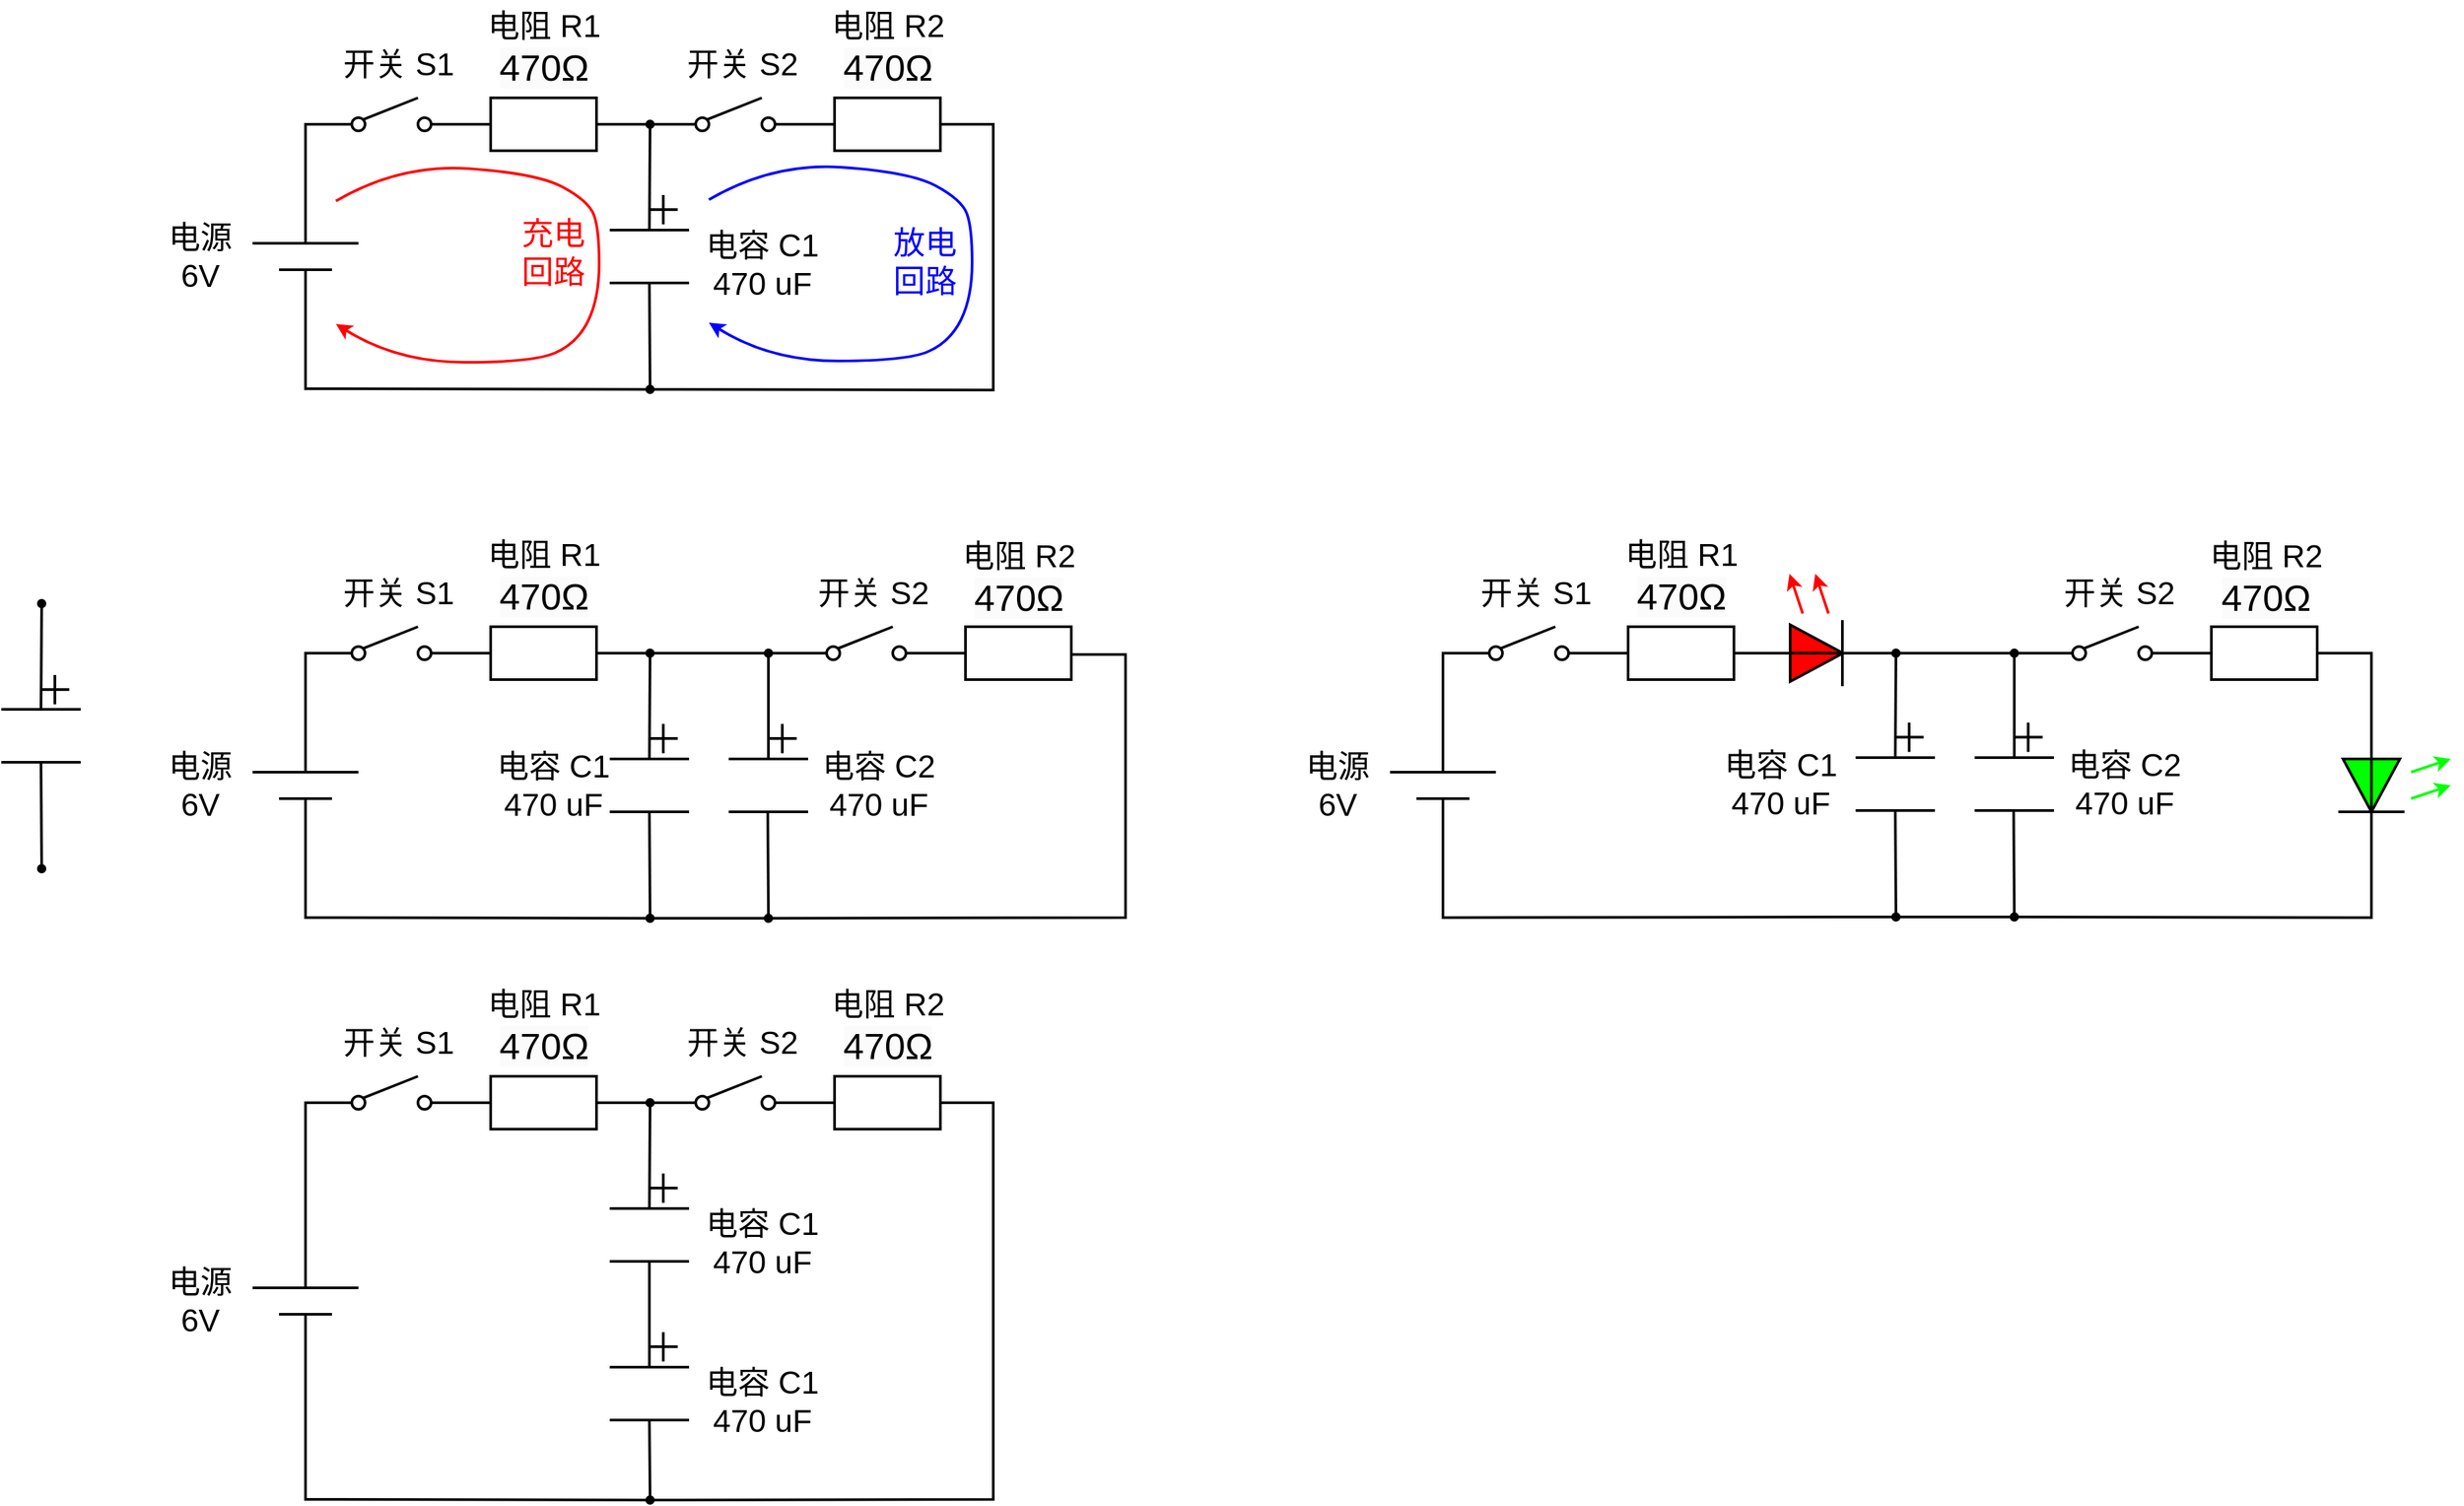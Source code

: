 <mxfile version="26.0.16">
  <diagram name="第 1 页" id="aehAOSF5QFn-8IDbo02S">
    <mxGraphModel dx="1204" dy="664" grid="1" gridSize="10" guides="1" tooltips="1" connect="1" arrows="1" fold="1" page="0" pageScale="1" pageWidth="827" pageHeight="1169" math="0" shadow="0">
      <root>
        <mxCell id="0" />
        <mxCell id="1" parent="0" />
        <mxCell id="fU4YFG28aMw73NazQHgQ-1" value="" style="endArrow=none;html=1;rounded=0;strokeWidth=2;entryX=0;entryY=0.5;entryDx=0;entryDy=0;" parent="1" target="fU4YFG28aMw73NazQHgQ-19" edge="1">
          <mxGeometry width="50" height="50" relative="1" as="geometry">
            <mxPoint x="259" y="160" as="sourcePoint" />
            <mxPoint x="390" y="160" as="targetPoint" />
          </mxGeometry>
        </mxCell>
        <mxCell id="fU4YFG28aMw73NazQHgQ-2" value="" style="endArrow=none;html=1;rounded=0;strokeWidth=2;entryX=0;entryY=0.5;entryDx=0;entryDy=0;" parent="1" target="fU4YFG28aMw73NazQHgQ-31" edge="1">
          <mxGeometry width="50" height="50" relative="1" as="geometry">
            <mxPoint x="260" y="270" as="sourcePoint" />
            <mxPoint x="520" y="330" as="targetPoint" />
            <Array as="points">
              <mxPoint x="260" y="360" />
            </Array>
          </mxGeometry>
        </mxCell>
        <mxCell id="fU4YFG28aMw73NazQHgQ-4" value="" style="endArrow=none;html=1;rounded=0;strokeWidth=2;" parent="1" edge="1">
          <mxGeometry width="50" height="50" relative="1" as="geometry">
            <mxPoint x="220" y="250" as="sourcePoint" />
            <mxPoint x="300" y="250" as="targetPoint" />
          </mxGeometry>
        </mxCell>
        <mxCell id="fU4YFG28aMw73NazQHgQ-5" value="" style="endArrow=none;html=1;rounded=0;strokeWidth=2;" parent="1" edge="1">
          <mxGeometry width="50" height="50" relative="1" as="geometry">
            <mxPoint x="240" y="270" as="sourcePoint" />
            <mxPoint x="280" y="270" as="targetPoint" />
          </mxGeometry>
        </mxCell>
        <mxCell id="fU4YFG28aMw73NazQHgQ-6" value="" style="endArrow=none;html=1;rounded=0;strokeWidth=2;" parent="1" edge="1">
          <mxGeometry width="50" height="50" relative="1" as="geometry">
            <mxPoint x="260" y="250" as="sourcePoint" />
            <mxPoint x="260" y="160" as="targetPoint" />
          </mxGeometry>
        </mxCell>
        <mxCell id="fU4YFG28aMw73NazQHgQ-7" value="" style="rounded=0;whiteSpace=wrap;html=1;strokeWidth=2;" parent="1" vertex="1">
          <mxGeometry x="400" y="140" width="80" height="40" as="geometry" />
        </mxCell>
        <mxCell id="fU4YFG28aMw73NazQHgQ-8" value="" style="endArrow=none;html=1;rounded=0;strokeWidth=2;exitX=0.5;exitY=1;exitDx=0;exitDy=0;" parent="1" source="fU4YFG28aMw73NazQHgQ-29" edge="1">
          <mxGeometry width="50" height="50" relative="1" as="geometry">
            <mxPoint x="533" y="170" as="sourcePoint" />
            <mxPoint x="520" y="240" as="targetPoint" />
            <Array as="points" />
          </mxGeometry>
        </mxCell>
        <mxCell id="fU4YFG28aMw73NazQHgQ-9" value="&lt;font style=&quot;font-size: 24px;&quot;&gt;电源&lt;br&gt;6V&lt;/font&gt;" style="text;html=1;align=center;verticalAlign=middle;resizable=0;points=[];autosize=1;strokeColor=none;fillColor=none;" parent="1" vertex="1">
          <mxGeometry x="145" y="225" width="70" height="70" as="geometry" />
        </mxCell>
        <mxCell id="fU4YFG28aMw73NazQHgQ-10" value="&lt;font style=&quot;font-size: 24px;&quot;&gt;电阻 R1&lt;br&gt;&lt;span style=&quot;font-size: 28px; background-color: rgb(251, 251, 251);&quot;&gt;470Ω&lt;/span&gt;&lt;/font&gt;" style="text;html=1;align=center;verticalAlign=middle;resizable=0;points=[];autosize=1;strokeColor=none;fillColor=none;" parent="1" vertex="1">
          <mxGeometry x="388.5" y="66" width="103" height="74" as="geometry" />
        </mxCell>
        <mxCell id="fU4YFG28aMw73NazQHgQ-11" value="&lt;font style=&quot;font-size: 24px;&quot;&gt;电容 C1&lt;br&gt;470 uF&lt;/font&gt;" style="text;html=1;align=center;verticalAlign=middle;resizable=0;points=[];autosize=1;strokeColor=none;fillColor=none;" parent="1" vertex="1">
          <mxGeometry x="550" y="231" width="110" height="70" as="geometry" />
        </mxCell>
        <mxCell id="fU4YFG28aMw73NazQHgQ-15" value="" style="endArrow=none;html=1;rounded=0;strokeWidth=2;" parent="1" edge="1">
          <mxGeometry width="50" height="50" relative="1" as="geometry">
            <mxPoint x="490" y="240" as="sourcePoint" />
            <mxPoint x="550" y="240" as="targetPoint" />
          </mxGeometry>
        </mxCell>
        <mxCell id="fU4YFG28aMw73NazQHgQ-17" value="" style="endArrow=none;html=1;rounded=0;strokeWidth=2;" parent="1" edge="1">
          <mxGeometry width="50" height="50" relative="1" as="geometry">
            <mxPoint x="490" y="280" as="sourcePoint" />
            <mxPoint x="550" y="280" as="targetPoint" />
          </mxGeometry>
        </mxCell>
        <mxCell id="fU4YFG28aMw73NazQHgQ-18" value="&lt;font style=&quot;font-size: 30px;&quot;&gt;＋&lt;/font&gt;" style="text;html=1;align=center;verticalAlign=middle;resizable=0;points=[];autosize=1;strokeColor=none;fillColor=none;" parent="1" vertex="1">
          <mxGeometry x="505" y="200" width="50" height="50" as="geometry" />
        </mxCell>
        <mxCell id="fU4YFG28aMw73NazQHgQ-19" value="" style="ellipse;whiteSpace=wrap;html=1;aspect=fixed;strokeWidth=2;" parent="1" vertex="1">
          <mxGeometry x="295" y="155" width="10" height="10" as="geometry" />
        </mxCell>
        <mxCell id="fU4YFG28aMw73NazQHgQ-20" value="" style="ellipse;whiteSpace=wrap;html=1;aspect=fixed;strokeWidth=2;" parent="1" vertex="1">
          <mxGeometry x="345" y="155" width="10" height="10" as="geometry" />
        </mxCell>
        <mxCell id="fU4YFG28aMw73NazQHgQ-21" value="" style="endArrow=none;html=1;rounded=0;strokeWidth=2;exitX=1;exitY=0;exitDx=0;exitDy=0;" parent="1" source="fU4YFG28aMw73NazQHgQ-19" edge="1">
          <mxGeometry width="50" height="50" relative="1" as="geometry">
            <mxPoint x="174" y="170" as="sourcePoint" />
            <mxPoint x="345" y="140" as="targetPoint" />
          </mxGeometry>
        </mxCell>
        <mxCell id="fU4YFG28aMw73NazQHgQ-22" value="&lt;font style=&quot;font-size: 24px;&quot;&gt;开关 S1&lt;/font&gt;" style="text;html=1;align=center;verticalAlign=middle;resizable=0;points=[];autosize=1;strokeColor=none;fillColor=none;" parent="1" vertex="1">
          <mxGeometry x="275" y="95" width="110" height="40" as="geometry" />
        </mxCell>
        <mxCell id="fU4YFG28aMw73NazQHgQ-23" value="" style="endArrow=none;html=1;rounded=0;strokeWidth=2;entryX=0;entryY=0.5;entryDx=0;entryDy=0;exitX=1;exitY=0.5;exitDx=0;exitDy=0;" parent="1" source="fU4YFG28aMw73NazQHgQ-20" target="fU4YFG28aMw73NazQHgQ-7" edge="1">
          <mxGeometry width="50" height="50" relative="1" as="geometry">
            <mxPoint x="174" y="170" as="sourcePoint" />
            <mxPoint x="305" y="170" as="targetPoint" />
          </mxGeometry>
        </mxCell>
        <mxCell id="fU4YFG28aMw73NazQHgQ-24" value="" style="ellipse;whiteSpace=wrap;html=1;aspect=fixed;strokeWidth=2;" parent="1" vertex="1">
          <mxGeometry x="555" y="155" width="10" height="10" as="geometry" />
        </mxCell>
        <mxCell id="fU4YFG28aMw73NazQHgQ-25" value="" style="ellipse;whiteSpace=wrap;html=1;aspect=fixed;strokeWidth=2;" parent="1" vertex="1">
          <mxGeometry x="605" y="155" width="10" height="10" as="geometry" />
        </mxCell>
        <mxCell id="fU4YFG28aMw73NazQHgQ-26" value="" style="endArrow=none;html=1;rounded=0;strokeWidth=2;exitX=1;exitY=0;exitDx=0;exitDy=0;" parent="1" source="fU4YFG28aMw73NazQHgQ-24" edge="1">
          <mxGeometry width="50" height="50" relative="1" as="geometry">
            <mxPoint x="434" y="170" as="sourcePoint" />
            <mxPoint x="605" y="140" as="targetPoint" />
          </mxGeometry>
        </mxCell>
        <mxCell id="fU4YFG28aMw73NazQHgQ-27" value="&lt;font style=&quot;font-size: 24px;&quot;&gt;开关 S2&lt;/font&gt;" style="text;html=1;align=center;verticalAlign=middle;resizable=0;points=[];autosize=1;strokeColor=none;fillColor=none;" parent="1" vertex="1">
          <mxGeometry x="535" y="95" width="110" height="40" as="geometry" />
        </mxCell>
        <mxCell id="fU4YFG28aMw73NazQHgQ-28" value="" style="endArrow=none;html=1;rounded=0;strokeWidth=2;exitX=0;exitY=0.5;exitDx=0;exitDy=0;entryX=1;entryY=0.5;entryDx=0;entryDy=0;" parent="1" source="fU4YFG28aMw73NazQHgQ-24" target="fU4YFG28aMw73NazQHgQ-29" edge="1">
          <mxGeometry width="50" height="50" relative="1" as="geometry">
            <mxPoint x="249" y="170" as="sourcePoint" />
            <mxPoint x="540" y="180" as="targetPoint" />
          </mxGeometry>
        </mxCell>
        <mxCell id="fU4YFG28aMw73NazQHgQ-30" value="" style="endArrow=none;html=1;rounded=0;exitX=1;exitY=0.5;exitDx=0;exitDy=0;strokeWidth=2;entryX=0;entryY=0.5;entryDx=0;entryDy=0;" parent="1" source="fU4YFG28aMw73NazQHgQ-7" target="fU4YFG28aMw73NazQHgQ-29" edge="1">
          <mxGeometry width="50" height="50" relative="1" as="geometry">
            <mxPoint x="480" y="160" as="sourcePoint" />
            <mxPoint x="500" y="170" as="targetPoint" />
            <Array as="points" />
          </mxGeometry>
        </mxCell>
        <mxCell id="fU4YFG28aMw73NazQHgQ-29" value="" style="ellipse;whiteSpace=wrap;html=1;aspect=fixed;strokeWidth=2;fillColor=#000000;" parent="1" vertex="1">
          <mxGeometry x="518" y="157.5" width="5" height="5" as="geometry" />
        </mxCell>
        <mxCell id="fU4YFG28aMw73NazQHgQ-31" value="" style="ellipse;whiteSpace=wrap;html=1;aspect=fixed;strokeWidth=2;fillColor=#000000;" parent="1" vertex="1">
          <mxGeometry x="518" y="358" width="5" height="5" as="geometry" />
        </mxCell>
        <mxCell id="fU4YFG28aMw73NazQHgQ-34" value="" style="endArrow=none;html=1;rounded=0;strokeWidth=2;entryX=0.5;entryY=0;entryDx=0;entryDy=0;" parent="1" target="fU4YFG28aMw73NazQHgQ-31" edge="1">
          <mxGeometry width="50" height="50" relative="1" as="geometry">
            <mxPoint x="520" y="280" as="sourcePoint" />
            <mxPoint x="530" y="250" as="targetPoint" />
            <Array as="points" />
          </mxGeometry>
        </mxCell>
        <mxCell id="fU4YFG28aMw73NazQHgQ-38" value="" style="rounded=0;whiteSpace=wrap;html=1;strokeWidth=2;" parent="1" vertex="1">
          <mxGeometry x="660" y="140" width="80" height="40" as="geometry" />
        </mxCell>
        <mxCell id="fU4YFG28aMw73NazQHgQ-41" value="" style="endArrow=none;html=1;rounded=0;strokeWidth=2;exitX=0;exitY=0.5;exitDx=0;exitDy=0;entryX=1;entryY=0.5;entryDx=0;entryDy=0;" parent="1" source="fU4YFG28aMw73NazQHgQ-38" target="fU4YFG28aMw73NazQHgQ-25" edge="1">
          <mxGeometry width="50" height="50" relative="1" as="geometry">
            <mxPoint x="565" y="170" as="sourcePoint" />
            <mxPoint x="513" y="170" as="targetPoint" />
          </mxGeometry>
        </mxCell>
        <mxCell id="fU4YFG28aMw73NazQHgQ-42" value="" style="endArrow=none;html=1;rounded=0;strokeWidth=2;entryX=1;entryY=0.5;entryDx=0;entryDy=0;exitX=1;exitY=0.5;exitDx=0;exitDy=0;" parent="1" source="fU4YFG28aMw73NazQHgQ-31" target="fU4YFG28aMw73NazQHgQ-38" edge="1">
          <mxGeometry width="50" height="50" relative="1" as="geometry">
            <mxPoint x="540" y="370" as="sourcePoint" />
            <mxPoint x="645" y="170" as="targetPoint" />
            <Array as="points">
              <mxPoint x="780" y="361" />
              <mxPoint x="780" y="160" />
            </Array>
          </mxGeometry>
        </mxCell>
        <mxCell id="fU4YFG28aMw73NazQHgQ-43" value="" style="curved=1;endArrow=classic;html=1;rounded=0;strokeWidth=2;strokeColor=light-dark(#FF0000,#EDEDED);" parent="1" edge="1">
          <mxGeometry width="50" height="50" relative="1" as="geometry">
            <mxPoint x="283" y="218" as="sourcePoint" />
            <mxPoint x="283" y="311" as="targetPoint" />
            <Array as="points">
              <mxPoint x="331" y="190" />
              <mxPoint x="435" y="197" />
              <mxPoint x="474" y="218" />
              <mxPoint x="482" y="239" />
              <mxPoint x="482" y="292" />
              <mxPoint x="465" y="326" />
              <mxPoint x="432" y="340" />
              <mxPoint x="329" y="340" />
            </Array>
          </mxGeometry>
        </mxCell>
        <mxCell id="fU4YFG28aMw73NazQHgQ-44" value="" style="curved=1;endArrow=classic;html=1;rounded=0;strokeWidth=2;strokeColor=light-dark(#0000FF,#EDEDED);" parent="1" edge="1">
          <mxGeometry width="50" height="50" relative="1" as="geometry">
            <mxPoint x="565" y="217" as="sourcePoint" />
            <mxPoint x="565" y="310" as="targetPoint" />
            <Array as="points">
              <mxPoint x="613" y="189" />
              <mxPoint x="717" y="196" />
              <mxPoint x="756" y="217" />
              <mxPoint x="764" y="238" />
              <mxPoint x="764" y="291" />
              <mxPoint x="747" y="325" />
              <mxPoint x="714" y="339" />
              <mxPoint x="611" y="339" />
            </Array>
          </mxGeometry>
        </mxCell>
        <mxCell id="fU4YFG28aMw73NazQHgQ-45" value="&lt;font style=&quot;font-size: 24px;&quot;&gt;电阻 R2&lt;br&gt;&lt;span style=&quot;font-size: 28px; background-color: rgb(251, 251, 251);&quot;&gt;470Ω&lt;/span&gt;&lt;/font&gt;" style="text;html=1;align=center;verticalAlign=middle;resizable=0;points=[];autosize=1;strokeColor=none;fillColor=none;" parent="1" vertex="1">
          <mxGeometry x="648.5" y="66" width="103" height="74" as="geometry" />
        </mxCell>
        <mxCell id="fU4YFG28aMw73NazQHgQ-46" value="&lt;font style=&quot;font-size: 24px;&quot;&gt;充电&lt;br&gt;回路&lt;/font&gt;" style="text;html=1;align=center;verticalAlign=middle;resizable=0;points=[];autosize=1;strokeColor=none;fillColor=none;fontColor=#FF0000;" parent="1" vertex="1">
          <mxGeometry x="414" y="222" width="66" height="70" as="geometry" />
        </mxCell>
        <mxCell id="fU4YFG28aMw73NazQHgQ-47" value="&lt;font style=&quot;font-size: 24px;&quot;&gt;放电&lt;br&gt;回路&lt;/font&gt;" style="text;html=1;align=center;verticalAlign=middle;resizable=0;points=[];autosize=1;strokeColor=none;fillColor=none;fontColor=#0000FF;" parent="1" vertex="1">
          <mxGeometry x="695" y="229" width="66" height="70" as="geometry" />
        </mxCell>
        <mxCell id="RcD67wo0EYaz6iCjipDI-1" value="" style="endArrow=none;html=1;rounded=0;strokeWidth=2;entryX=0;entryY=0.5;entryDx=0;entryDy=0;" parent="1" target="RcD67wo0EYaz6iCjipDI-14" edge="1">
          <mxGeometry width="50" height="50" relative="1" as="geometry">
            <mxPoint x="259" y="560" as="sourcePoint" />
            <mxPoint x="390" y="560" as="targetPoint" />
          </mxGeometry>
        </mxCell>
        <mxCell id="RcD67wo0EYaz6iCjipDI-2" value="" style="endArrow=none;html=1;rounded=0;strokeWidth=2;entryX=0;entryY=0.5;entryDx=0;entryDy=0;" parent="1" target="RcD67wo0EYaz6iCjipDI-26" edge="1">
          <mxGeometry width="50" height="50" relative="1" as="geometry">
            <mxPoint x="260" y="670" as="sourcePoint" />
            <mxPoint x="520" y="730" as="targetPoint" />
            <Array as="points">
              <mxPoint x="260" y="760" />
            </Array>
          </mxGeometry>
        </mxCell>
        <mxCell id="RcD67wo0EYaz6iCjipDI-3" value="" style="endArrow=none;html=1;rounded=0;strokeWidth=2;" parent="1" edge="1">
          <mxGeometry width="50" height="50" relative="1" as="geometry">
            <mxPoint x="220" y="650" as="sourcePoint" />
            <mxPoint x="300" y="650" as="targetPoint" />
          </mxGeometry>
        </mxCell>
        <mxCell id="RcD67wo0EYaz6iCjipDI-4" value="" style="endArrow=none;html=1;rounded=0;strokeWidth=2;" parent="1" edge="1">
          <mxGeometry width="50" height="50" relative="1" as="geometry">
            <mxPoint x="240" y="670" as="sourcePoint" />
            <mxPoint x="280" y="670" as="targetPoint" />
          </mxGeometry>
        </mxCell>
        <mxCell id="RcD67wo0EYaz6iCjipDI-5" value="" style="endArrow=none;html=1;rounded=0;strokeWidth=2;" parent="1" edge="1">
          <mxGeometry width="50" height="50" relative="1" as="geometry">
            <mxPoint x="260" y="650" as="sourcePoint" />
            <mxPoint x="260" y="560" as="targetPoint" />
          </mxGeometry>
        </mxCell>
        <mxCell id="RcD67wo0EYaz6iCjipDI-6" value="" style="rounded=0;whiteSpace=wrap;html=1;strokeWidth=2;" parent="1" vertex="1">
          <mxGeometry x="400" y="540" width="80" height="40" as="geometry" />
        </mxCell>
        <mxCell id="RcD67wo0EYaz6iCjipDI-7" value="" style="endArrow=none;html=1;rounded=0;strokeWidth=2;exitX=0.5;exitY=1;exitDx=0;exitDy=0;" parent="1" source="RcD67wo0EYaz6iCjipDI-25" edge="1">
          <mxGeometry width="50" height="50" relative="1" as="geometry">
            <mxPoint x="533" y="570" as="sourcePoint" />
            <mxPoint x="520" y="640" as="targetPoint" />
            <Array as="points" />
          </mxGeometry>
        </mxCell>
        <mxCell id="RcD67wo0EYaz6iCjipDI-8" value="&lt;font style=&quot;font-size: 24px;&quot;&gt;电源&lt;br&gt;6V&lt;/font&gt;" style="text;html=1;align=center;verticalAlign=middle;resizable=0;points=[];autosize=1;strokeColor=none;fillColor=none;" parent="1" vertex="1">
          <mxGeometry x="145" y="625" width="70" height="70" as="geometry" />
        </mxCell>
        <mxCell id="RcD67wo0EYaz6iCjipDI-9" value="&lt;font style=&quot;font-size: 24px;&quot;&gt;电阻 R1&lt;br&gt;&lt;span style=&quot;font-size: 28px; background-color: rgb(251, 251, 251);&quot;&gt;470Ω&lt;/span&gt;&lt;/font&gt;" style="text;html=1;align=center;verticalAlign=middle;resizable=0;points=[];autosize=1;strokeColor=none;fillColor=none;" parent="1" vertex="1">
          <mxGeometry x="388.5" y="466" width="103" height="74" as="geometry" />
        </mxCell>
        <mxCell id="RcD67wo0EYaz6iCjipDI-11" value="" style="endArrow=none;html=1;rounded=0;strokeWidth=2;" parent="1" edge="1">
          <mxGeometry width="50" height="50" relative="1" as="geometry">
            <mxPoint x="490" y="640" as="sourcePoint" />
            <mxPoint x="550" y="640" as="targetPoint" />
          </mxGeometry>
        </mxCell>
        <mxCell id="RcD67wo0EYaz6iCjipDI-12" value="" style="endArrow=none;html=1;rounded=0;strokeWidth=2;" parent="1" edge="1">
          <mxGeometry width="50" height="50" relative="1" as="geometry">
            <mxPoint x="490" y="680" as="sourcePoint" />
            <mxPoint x="550" y="680" as="targetPoint" />
          </mxGeometry>
        </mxCell>
        <mxCell id="RcD67wo0EYaz6iCjipDI-13" value="&lt;font style=&quot;font-size: 30px;&quot;&gt;＋&lt;/font&gt;" style="text;html=1;align=center;verticalAlign=middle;resizable=0;points=[];autosize=1;strokeColor=none;fillColor=none;" parent="1" vertex="1">
          <mxGeometry x="505" y="600" width="50" height="50" as="geometry" />
        </mxCell>
        <mxCell id="RcD67wo0EYaz6iCjipDI-14" value="" style="ellipse;whiteSpace=wrap;html=1;aspect=fixed;strokeWidth=2;" parent="1" vertex="1">
          <mxGeometry x="295" y="555" width="10" height="10" as="geometry" />
        </mxCell>
        <mxCell id="RcD67wo0EYaz6iCjipDI-15" value="" style="ellipse;whiteSpace=wrap;html=1;aspect=fixed;strokeWidth=2;" parent="1" vertex="1">
          <mxGeometry x="345" y="555" width="10" height="10" as="geometry" />
        </mxCell>
        <mxCell id="RcD67wo0EYaz6iCjipDI-16" value="" style="endArrow=none;html=1;rounded=0;strokeWidth=2;exitX=1;exitY=0;exitDx=0;exitDy=0;" parent="1" source="RcD67wo0EYaz6iCjipDI-14" edge="1">
          <mxGeometry width="50" height="50" relative="1" as="geometry">
            <mxPoint x="174" y="570" as="sourcePoint" />
            <mxPoint x="345" y="540" as="targetPoint" />
          </mxGeometry>
        </mxCell>
        <mxCell id="RcD67wo0EYaz6iCjipDI-17" value="&lt;font style=&quot;font-size: 24px;&quot;&gt;开关 S1&lt;/font&gt;" style="text;html=1;align=center;verticalAlign=middle;resizable=0;points=[];autosize=1;strokeColor=none;fillColor=none;" parent="1" vertex="1">
          <mxGeometry x="275" y="495" width="110" height="40" as="geometry" />
        </mxCell>
        <mxCell id="RcD67wo0EYaz6iCjipDI-18" value="" style="endArrow=none;html=1;rounded=0;strokeWidth=2;entryX=0;entryY=0.5;entryDx=0;entryDy=0;exitX=1;exitY=0.5;exitDx=0;exitDy=0;" parent="1" source="RcD67wo0EYaz6iCjipDI-15" target="RcD67wo0EYaz6iCjipDI-6" edge="1">
          <mxGeometry width="50" height="50" relative="1" as="geometry">
            <mxPoint x="174" y="570" as="sourcePoint" />
            <mxPoint x="305" y="570" as="targetPoint" />
          </mxGeometry>
        </mxCell>
        <mxCell id="RcD67wo0EYaz6iCjipDI-19" value="" style="ellipse;whiteSpace=wrap;html=1;aspect=fixed;strokeWidth=2;" parent="1" vertex="1">
          <mxGeometry x="654" y="555" width="10" height="10" as="geometry" />
        </mxCell>
        <mxCell id="RcD67wo0EYaz6iCjipDI-20" value="" style="ellipse;whiteSpace=wrap;html=1;aspect=fixed;strokeWidth=2;" parent="1" vertex="1">
          <mxGeometry x="704" y="555" width="10" height="10" as="geometry" />
        </mxCell>
        <mxCell id="RcD67wo0EYaz6iCjipDI-21" value="" style="endArrow=none;html=1;rounded=0;strokeWidth=2;exitX=1;exitY=0;exitDx=0;exitDy=0;" parent="1" source="RcD67wo0EYaz6iCjipDI-19" edge="1">
          <mxGeometry width="50" height="50" relative="1" as="geometry">
            <mxPoint x="533" y="570" as="sourcePoint" />
            <mxPoint x="704" y="540" as="targetPoint" />
          </mxGeometry>
        </mxCell>
        <mxCell id="RcD67wo0EYaz6iCjipDI-22" value="&lt;font style=&quot;font-size: 24px;&quot;&gt;开关 S2&lt;/font&gt;" style="text;html=1;align=center;verticalAlign=middle;resizable=0;points=[];autosize=1;strokeColor=none;fillColor=none;" parent="1" vertex="1">
          <mxGeometry x="634" y="495" width="110" height="40" as="geometry" />
        </mxCell>
        <mxCell id="RcD67wo0EYaz6iCjipDI-23" value="" style="endArrow=none;html=1;rounded=0;strokeWidth=2;entryX=1;entryY=0.5;entryDx=0;entryDy=0;exitX=0;exitY=0.5;exitDx=0;exitDy=0;" parent="1" source="RcD67wo0EYaz6iCjipDI-36" target="RcD67wo0EYaz6iCjipDI-25" edge="1">
          <mxGeometry width="50" height="50" relative="1" as="geometry">
            <mxPoint x="600" y="551" as="sourcePoint" />
            <mxPoint x="540" y="580" as="targetPoint" />
          </mxGeometry>
        </mxCell>
        <mxCell id="RcD67wo0EYaz6iCjipDI-24" value="" style="endArrow=none;html=1;rounded=0;exitX=1;exitY=0.5;exitDx=0;exitDy=0;strokeWidth=2;entryX=0;entryY=0.5;entryDx=0;entryDy=0;" parent="1" source="RcD67wo0EYaz6iCjipDI-6" target="RcD67wo0EYaz6iCjipDI-25" edge="1">
          <mxGeometry width="50" height="50" relative="1" as="geometry">
            <mxPoint x="480" y="560" as="sourcePoint" />
            <mxPoint x="500" y="570" as="targetPoint" />
            <Array as="points" />
          </mxGeometry>
        </mxCell>
        <mxCell id="RcD67wo0EYaz6iCjipDI-25" value="" style="ellipse;whiteSpace=wrap;html=1;aspect=fixed;strokeWidth=2;fillColor=#000000;" parent="1" vertex="1">
          <mxGeometry x="518" y="557.5" width="5" height="5" as="geometry" />
        </mxCell>
        <mxCell id="RcD67wo0EYaz6iCjipDI-26" value="" style="ellipse;whiteSpace=wrap;html=1;aspect=fixed;strokeWidth=2;fillColor=#000000;" parent="1" vertex="1">
          <mxGeometry x="518" y="758" width="5" height="5" as="geometry" />
        </mxCell>
        <mxCell id="RcD67wo0EYaz6iCjipDI-27" value="" style="endArrow=none;html=1;rounded=0;strokeWidth=2;entryX=0.5;entryY=0;entryDx=0;entryDy=0;" parent="1" target="RcD67wo0EYaz6iCjipDI-26" edge="1">
          <mxGeometry width="50" height="50" relative="1" as="geometry">
            <mxPoint x="520" y="680" as="sourcePoint" />
            <mxPoint x="530" y="650" as="targetPoint" />
            <Array as="points" />
          </mxGeometry>
        </mxCell>
        <mxCell id="RcD67wo0EYaz6iCjipDI-28" value="" style="rounded=0;whiteSpace=wrap;html=1;strokeWidth=2;" parent="1" vertex="1">
          <mxGeometry x="759" y="540" width="80" height="40" as="geometry" />
        </mxCell>
        <mxCell id="RcD67wo0EYaz6iCjipDI-29" value="" style="endArrow=none;html=1;rounded=0;strokeWidth=2;exitX=0;exitY=0.5;exitDx=0;exitDy=0;entryX=1;entryY=0.5;entryDx=0;entryDy=0;" parent="1" source="RcD67wo0EYaz6iCjipDI-28" target="RcD67wo0EYaz6iCjipDI-20" edge="1">
          <mxGeometry width="50" height="50" relative="1" as="geometry">
            <mxPoint x="664" y="570" as="sourcePoint" />
            <mxPoint x="612" y="570" as="targetPoint" />
          </mxGeometry>
        </mxCell>
        <mxCell id="RcD67wo0EYaz6iCjipDI-30" value="" style="endArrow=none;html=1;rounded=0;strokeWidth=2;entryX=1;entryY=0.5;entryDx=0;entryDy=0;exitX=1;exitY=0.5;exitDx=0;exitDy=0;" parent="1" source="RcD67wo0EYaz6iCjipDI-42" edge="1">
          <mxGeometry width="50" height="50" relative="1" as="geometry">
            <mxPoint x="630" y="760" as="sourcePoint" />
            <mxPoint x="839" y="561" as="targetPoint" />
            <Array as="points">
              <mxPoint x="880" y="760" />
              <mxPoint x="880" y="561" />
            </Array>
          </mxGeometry>
        </mxCell>
        <mxCell id="RcD67wo0EYaz6iCjipDI-33" value="&lt;font style=&quot;font-size: 24px;&quot;&gt;电阻 R2&lt;br&gt;&lt;span style=&quot;font-size: 28px; background-color: rgb(251, 251, 251);&quot;&gt;470Ω&lt;/span&gt;&lt;/font&gt;" style="text;html=1;align=center;verticalAlign=middle;resizable=0;points=[];autosize=1;strokeColor=none;fillColor=none;" parent="1" vertex="1">
          <mxGeometry x="747.5" y="467" width="103" height="74" as="geometry" />
        </mxCell>
        <mxCell id="RcD67wo0EYaz6iCjipDI-36" value="" style="ellipse;whiteSpace=wrap;html=1;aspect=fixed;strokeWidth=2;fillColor=#000000;" parent="1" vertex="1">
          <mxGeometry x="607.5" y="557.5" width="5" height="5" as="geometry" />
        </mxCell>
        <mxCell id="RcD67wo0EYaz6iCjipDI-37" value="" style="endArrow=none;html=1;rounded=0;strokeWidth=2;exitX=0.5;exitY=1;exitDx=0;exitDy=0;" parent="1" source="RcD67wo0EYaz6iCjipDI-36" edge="1">
          <mxGeometry width="50" height="50" relative="1" as="geometry">
            <mxPoint x="618" y="571" as="sourcePoint" />
            <mxPoint x="610" y="641" as="targetPoint" />
          </mxGeometry>
        </mxCell>
        <mxCell id="RcD67wo0EYaz6iCjipDI-38" value="" style="endArrow=none;html=1;rounded=0;strokeWidth=2;" parent="1" edge="1">
          <mxGeometry width="50" height="50" relative="1" as="geometry">
            <mxPoint x="580" y="640" as="sourcePoint" />
            <mxPoint x="640" y="640" as="targetPoint" />
          </mxGeometry>
        </mxCell>
        <mxCell id="RcD67wo0EYaz6iCjipDI-39" value="" style="endArrow=none;html=1;rounded=0;strokeWidth=2;" parent="1" edge="1">
          <mxGeometry width="50" height="50" relative="1" as="geometry">
            <mxPoint x="580" y="680" as="sourcePoint" />
            <mxPoint x="640" y="680" as="targetPoint" />
          </mxGeometry>
        </mxCell>
        <mxCell id="RcD67wo0EYaz6iCjipDI-40" value="&lt;font style=&quot;font-size: 30px;&quot;&gt;＋&lt;/font&gt;" style="text;html=1;align=center;verticalAlign=middle;resizable=0;points=[];autosize=1;strokeColor=none;fillColor=none;" parent="1" vertex="1">
          <mxGeometry x="595" y="600" width="50" height="50" as="geometry" />
        </mxCell>
        <mxCell id="RcD67wo0EYaz6iCjipDI-41" value="" style="endArrow=none;html=1;rounded=0;strokeWidth=2;entryX=0.5;entryY=0;entryDx=0;entryDy=0;" parent="1" target="RcD67wo0EYaz6iCjipDI-42" edge="1">
          <mxGeometry width="50" height="50" relative="1" as="geometry">
            <mxPoint x="609.5" y="680" as="sourcePoint" />
            <mxPoint x="611" y="751" as="targetPoint" />
            <Array as="points" />
          </mxGeometry>
        </mxCell>
        <mxCell id="RcD67wo0EYaz6iCjipDI-42" value="" style="ellipse;whiteSpace=wrap;html=1;aspect=fixed;strokeWidth=2;fillColor=#000000;" parent="1" vertex="1">
          <mxGeometry x="607.5" y="758" width="5" height="5" as="geometry" />
        </mxCell>
        <mxCell id="RcD67wo0EYaz6iCjipDI-44" value="" style="endArrow=none;html=1;rounded=0;strokeWidth=2;entryX=0;entryY=0.5;entryDx=0;entryDy=0;exitX=1;exitY=0.5;exitDx=0;exitDy=0;" parent="1" source="RcD67wo0EYaz6iCjipDI-26" target="RcD67wo0EYaz6iCjipDI-42" edge="1">
          <mxGeometry width="50" height="50" relative="1" as="geometry">
            <mxPoint x="619.5" y="690" as="sourcePoint" />
            <mxPoint x="620" y="768" as="targetPoint" />
            <Array as="points" />
          </mxGeometry>
        </mxCell>
        <mxCell id="RcD67wo0EYaz6iCjipDI-45" value="" style="endArrow=none;html=1;rounded=0;strokeWidth=2;exitX=1;exitY=0.5;exitDx=0;exitDy=0;entryX=0;entryY=0.5;entryDx=0;entryDy=0;" parent="1" source="RcD67wo0EYaz6iCjipDI-36" target="RcD67wo0EYaz6iCjipDI-19" edge="1">
          <mxGeometry width="50" height="50" relative="1" as="geometry">
            <mxPoint x="620" y="573" as="sourcePoint" />
            <mxPoint x="620" y="651" as="targetPoint" />
          </mxGeometry>
        </mxCell>
        <mxCell id="RcD67wo0EYaz6iCjipDI-46" value="&lt;font style=&quot;font-size: 24px;&quot;&gt;电容 C1&lt;br&gt;470 uF&lt;/font&gt;" style="text;html=1;align=center;verticalAlign=middle;resizable=0;points=[];autosize=1;strokeColor=none;fillColor=none;" parent="1" vertex="1">
          <mxGeometry x="392" y="625" width="110" height="70" as="geometry" />
        </mxCell>
        <mxCell id="RcD67wo0EYaz6iCjipDI-47" value="&lt;font style=&quot;font-size: 24px;&quot;&gt;电容 C2&lt;br&gt;470 uF&lt;/font&gt;" style="text;html=1;align=center;verticalAlign=middle;resizable=0;points=[];autosize=1;strokeColor=none;fillColor=none;" parent="1" vertex="1">
          <mxGeometry x="637.5" y="625" width="110" height="70" as="geometry" />
        </mxCell>
        <mxCell id="RcD67wo0EYaz6iCjipDI-48" value="" style="endArrow=none;html=1;rounded=0;strokeWidth=2;entryX=0;entryY=0.5;entryDx=0;entryDy=0;" parent="1" target="RcD67wo0EYaz6iCjipDI-61" edge="1">
          <mxGeometry width="50" height="50" relative="1" as="geometry">
            <mxPoint x="259" y="900" as="sourcePoint" />
            <mxPoint x="390" y="900" as="targetPoint" />
          </mxGeometry>
        </mxCell>
        <mxCell id="RcD67wo0EYaz6iCjipDI-49" value="" style="endArrow=none;html=1;rounded=0;strokeWidth=2;entryX=0;entryY=0.5;entryDx=0;entryDy=0;" parent="1" target="RcD67wo0EYaz6iCjipDI-73" edge="1">
          <mxGeometry width="50" height="50" relative="1" as="geometry">
            <mxPoint x="260" y="1060" as="sourcePoint" />
            <mxPoint x="520" y="1070" as="targetPoint" />
            <Array as="points">
              <mxPoint x="260" y="1100" />
              <mxPoint x="260" y="1200" />
            </Array>
          </mxGeometry>
        </mxCell>
        <mxCell id="RcD67wo0EYaz6iCjipDI-50" value="" style="endArrow=none;html=1;rounded=0;strokeWidth=2;" parent="1" edge="1">
          <mxGeometry width="50" height="50" relative="1" as="geometry">
            <mxPoint x="220" y="1040" as="sourcePoint" />
            <mxPoint x="300" y="1040" as="targetPoint" />
          </mxGeometry>
        </mxCell>
        <mxCell id="RcD67wo0EYaz6iCjipDI-51" value="" style="endArrow=none;html=1;rounded=0;strokeWidth=2;" parent="1" edge="1">
          <mxGeometry width="50" height="50" relative="1" as="geometry">
            <mxPoint x="240" y="1060" as="sourcePoint" />
            <mxPoint x="280" y="1060" as="targetPoint" />
          </mxGeometry>
        </mxCell>
        <mxCell id="RcD67wo0EYaz6iCjipDI-52" value="" style="endArrow=none;html=1;rounded=0;strokeWidth=2;" parent="1" edge="1">
          <mxGeometry width="50" height="50" relative="1" as="geometry">
            <mxPoint x="260" y="1040" as="sourcePoint" />
            <mxPoint x="260" y="900" as="targetPoint" />
          </mxGeometry>
        </mxCell>
        <mxCell id="RcD67wo0EYaz6iCjipDI-53" value="" style="rounded=0;whiteSpace=wrap;html=1;strokeWidth=2;" parent="1" vertex="1">
          <mxGeometry x="400" y="880" width="80" height="40" as="geometry" />
        </mxCell>
        <mxCell id="RcD67wo0EYaz6iCjipDI-54" value="" style="endArrow=none;html=1;rounded=0;strokeWidth=2;exitX=0.5;exitY=1;exitDx=0;exitDy=0;" parent="1" source="RcD67wo0EYaz6iCjipDI-72" edge="1">
          <mxGeometry width="50" height="50" relative="1" as="geometry">
            <mxPoint x="533" y="910" as="sourcePoint" />
            <mxPoint x="520" y="980" as="targetPoint" />
            <Array as="points" />
          </mxGeometry>
        </mxCell>
        <mxCell id="RcD67wo0EYaz6iCjipDI-55" value="&lt;font style=&quot;font-size: 24px;&quot;&gt;电源&lt;br&gt;6V&lt;/font&gt;" style="text;html=1;align=center;verticalAlign=middle;resizable=0;points=[];autosize=1;strokeColor=none;fillColor=none;" parent="1" vertex="1">
          <mxGeometry x="145" y="1015" width="70" height="70" as="geometry" />
        </mxCell>
        <mxCell id="RcD67wo0EYaz6iCjipDI-56" value="&lt;font style=&quot;font-size: 24px;&quot;&gt;电阻 R1&lt;br&gt;&lt;span style=&quot;font-size: 28px; background-color: rgb(251, 251, 251);&quot;&gt;470Ω&lt;/span&gt;&lt;/font&gt;" style="text;html=1;align=center;verticalAlign=middle;resizable=0;points=[];autosize=1;strokeColor=none;fillColor=none;" parent="1" vertex="1">
          <mxGeometry x="388.5" y="806" width="103" height="74" as="geometry" />
        </mxCell>
        <mxCell id="RcD67wo0EYaz6iCjipDI-57" value="&lt;font style=&quot;font-size: 24px;&quot;&gt;电容 C1&lt;br&gt;470 uF&lt;/font&gt;" style="text;html=1;align=center;verticalAlign=middle;resizable=0;points=[];autosize=1;strokeColor=none;fillColor=none;" parent="1" vertex="1">
          <mxGeometry x="550" y="971" width="110" height="70" as="geometry" />
        </mxCell>
        <mxCell id="RcD67wo0EYaz6iCjipDI-58" value="" style="endArrow=none;html=1;rounded=0;strokeWidth=2;" parent="1" edge="1">
          <mxGeometry width="50" height="50" relative="1" as="geometry">
            <mxPoint x="490" y="980" as="sourcePoint" />
            <mxPoint x="550" y="980" as="targetPoint" />
          </mxGeometry>
        </mxCell>
        <mxCell id="RcD67wo0EYaz6iCjipDI-59" value="" style="endArrow=none;html=1;rounded=0;strokeWidth=2;" parent="1" edge="1">
          <mxGeometry width="50" height="50" relative="1" as="geometry">
            <mxPoint x="490" y="1020" as="sourcePoint" />
            <mxPoint x="550" y="1020" as="targetPoint" />
          </mxGeometry>
        </mxCell>
        <mxCell id="RcD67wo0EYaz6iCjipDI-60" value="&lt;font style=&quot;font-size: 30px;&quot;&gt;＋&lt;/font&gt;" style="text;html=1;align=center;verticalAlign=middle;resizable=0;points=[];autosize=1;strokeColor=none;fillColor=none;" parent="1" vertex="1">
          <mxGeometry x="505" y="940" width="50" height="50" as="geometry" />
        </mxCell>
        <mxCell id="RcD67wo0EYaz6iCjipDI-61" value="" style="ellipse;whiteSpace=wrap;html=1;aspect=fixed;strokeWidth=2;" parent="1" vertex="1">
          <mxGeometry x="295" y="895" width="10" height="10" as="geometry" />
        </mxCell>
        <mxCell id="RcD67wo0EYaz6iCjipDI-62" value="" style="ellipse;whiteSpace=wrap;html=1;aspect=fixed;strokeWidth=2;" parent="1" vertex="1">
          <mxGeometry x="345" y="895" width="10" height="10" as="geometry" />
        </mxCell>
        <mxCell id="RcD67wo0EYaz6iCjipDI-63" value="" style="endArrow=none;html=1;rounded=0;strokeWidth=2;exitX=1;exitY=0;exitDx=0;exitDy=0;" parent="1" source="RcD67wo0EYaz6iCjipDI-61" edge="1">
          <mxGeometry width="50" height="50" relative="1" as="geometry">
            <mxPoint x="174" y="910" as="sourcePoint" />
            <mxPoint x="345" y="880" as="targetPoint" />
          </mxGeometry>
        </mxCell>
        <mxCell id="RcD67wo0EYaz6iCjipDI-64" value="&lt;font style=&quot;font-size: 24px;&quot;&gt;开关 S1&lt;/font&gt;" style="text;html=1;align=center;verticalAlign=middle;resizable=0;points=[];autosize=1;strokeColor=none;fillColor=none;" parent="1" vertex="1">
          <mxGeometry x="275" y="835" width="110" height="40" as="geometry" />
        </mxCell>
        <mxCell id="RcD67wo0EYaz6iCjipDI-65" value="" style="endArrow=none;html=1;rounded=0;strokeWidth=2;entryX=0;entryY=0.5;entryDx=0;entryDy=0;exitX=1;exitY=0.5;exitDx=0;exitDy=0;" parent="1" source="RcD67wo0EYaz6iCjipDI-62" target="RcD67wo0EYaz6iCjipDI-53" edge="1">
          <mxGeometry width="50" height="50" relative="1" as="geometry">
            <mxPoint x="174" y="910" as="sourcePoint" />
            <mxPoint x="305" y="910" as="targetPoint" />
          </mxGeometry>
        </mxCell>
        <mxCell id="RcD67wo0EYaz6iCjipDI-66" value="" style="ellipse;whiteSpace=wrap;html=1;aspect=fixed;strokeWidth=2;" parent="1" vertex="1">
          <mxGeometry x="555" y="895" width="10" height="10" as="geometry" />
        </mxCell>
        <mxCell id="RcD67wo0EYaz6iCjipDI-67" value="" style="ellipse;whiteSpace=wrap;html=1;aspect=fixed;strokeWidth=2;" parent="1" vertex="1">
          <mxGeometry x="605" y="895" width="10" height="10" as="geometry" />
        </mxCell>
        <mxCell id="RcD67wo0EYaz6iCjipDI-68" value="" style="endArrow=none;html=1;rounded=0;strokeWidth=2;exitX=1;exitY=0;exitDx=0;exitDy=0;" parent="1" source="RcD67wo0EYaz6iCjipDI-66" edge="1">
          <mxGeometry width="50" height="50" relative="1" as="geometry">
            <mxPoint x="434" y="910" as="sourcePoint" />
            <mxPoint x="605" y="880" as="targetPoint" />
          </mxGeometry>
        </mxCell>
        <mxCell id="RcD67wo0EYaz6iCjipDI-69" value="&lt;font style=&quot;font-size: 24px;&quot;&gt;开关 S2&lt;/font&gt;" style="text;html=1;align=center;verticalAlign=middle;resizable=0;points=[];autosize=1;strokeColor=none;fillColor=none;" parent="1" vertex="1">
          <mxGeometry x="535" y="835" width="110" height="40" as="geometry" />
        </mxCell>
        <mxCell id="RcD67wo0EYaz6iCjipDI-70" value="" style="endArrow=none;html=1;rounded=0;strokeWidth=2;exitX=0;exitY=0.5;exitDx=0;exitDy=0;entryX=1;entryY=0.5;entryDx=0;entryDy=0;" parent="1" source="RcD67wo0EYaz6iCjipDI-66" target="RcD67wo0EYaz6iCjipDI-72" edge="1">
          <mxGeometry width="50" height="50" relative="1" as="geometry">
            <mxPoint x="249" y="910" as="sourcePoint" />
            <mxPoint x="540" y="920" as="targetPoint" />
          </mxGeometry>
        </mxCell>
        <mxCell id="RcD67wo0EYaz6iCjipDI-71" value="" style="endArrow=none;html=1;rounded=0;exitX=1;exitY=0.5;exitDx=0;exitDy=0;strokeWidth=2;entryX=0;entryY=0.5;entryDx=0;entryDy=0;" parent="1" source="RcD67wo0EYaz6iCjipDI-53" target="RcD67wo0EYaz6iCjipDI-72" edge="1">
          <mxGeometry width="50" height="50" relative="1" as="geometry">
            <mxPoint x="480" y="900" as="sourcePoint" />
            <mxPoint x="500" y="910" as="targetPoint" />
            <Array as="points" />
          </mxGeometry>
        </mxCell>
        <mxCell id="RcD67wo0EYaz6iCjipDI-72" value="" style="ellipse;whiteSpace=wrap;html=1;aspect=fixed;strokeWidth=2;fillColor=#000000;" parent="1" vertex="1">
          <mxGeometry x="518" y="897.5" width="5" height="5" as="geometry" />
        </mxCell>
        <mxCell id="RcD67wo0EYaz6iCjipDI-73" value="" style="ellipse;whiteSpace=wrap;html=1;aspect=fixed;strokeWidth=2;fillColor=#000000;" parent="1" vertex="1">
          <mxGeometry x="518" y="1198" width="5" height="5" as="geometry" />
        </mxCell>
        <mxCell id="RcD67wo0EYaz6iCjipDI-74" value="" style="endArrow=none;html=1;rounded=0;strokeWidth=2;" parent="1" edge="1">
          <mxGeometry width="50" height="50" relative="1" as="geometry">
            <mxPoint x="520" y="1020" as="sourcePoint" />
            <mxPoint x="520" y="1100" as="targetPoint" />
            <Array as="points" />
          </mxGeometry>
        </mxCell>
        <mxCell id="RcD67wo0EYaz6iCjipDI-75" value="" style="rounded=0;whiteSpace=wrap;html=1;strokeWidth=2;" parent="1" vertex="1">
          <mxGeometry x="660" y="880" width="80" height="40" as="geometry" />
        </mxCell>
        <mxCell id="RcD67wo0EYaz6iCjipDI-76" value="" style="endArrow=none;html=1;rounded=0;strokeWidth=2;exitX=0;exitY=0.5;exitDx=0;exitDy=0;entryX=1;entryY=0.5;entryDx=0;entryDy=0;" parent="1" source="RcD67wo0EYaz6iCjipDI-75" target="RcD67wo0EYaz6iCjipDI-67" edge="1">
          <mxGeometry width="50" height="50" relative="1" as="geometry">
            <mxPoint x="565" y="910" as="sourcePoint" />
            <mxPoint x="513" y="910" as="targetPoint" />
          </mxGeometry>
        </mxCell>
        <mxCell id="RcD67wo0EYaz6iCjipDI-77" value="" style="endArrow=none;html=1;rounded=0;strokeWidth=2;entryX=1;entryY=0.5;entryDx=0;entryDy=0;exitX=1;exitY=0.5;exitDx=0;exitDy=0;" parent="1" source="RcD67wo0EYaz6iCjipDI-73" target="RcD67wo0EYaz6iCjipDI-75" edge="1">
          <mxGeometry width="50" height="50" relative="1" as="geometry">
            <mxPoint x="540" y="1110" as="sourcePoint" />
            <mxPoint x="645" y="910" as="targetPoint" />
            <Array as="points">
              <mxPoint x="780" y="1200" />
              <mxPoint x="780" y="900" />
            </Array>
          </mxGeometry>
        </mxCell>
        <mxCell id="RcD67wo0EYaz6iCjipDI-80" value="&lt;font style=&quot;font-size: 24px;&quot;&gt;电阻 R2&lt;br&gt;&lt;span style=&quot;font-size: 28px; background-color: rgb(251, 251, 251);&quot;&gt;470Ω&lt;/span&gt;&lt;/font&gt;" style="text;html=1;align=center;verticalAlign=middle;resizable=0;points=[];autosize=1;strokeColor=none;fillColor=none;" parent="1" vertex="1">
          <mxGeometry x="648.5" y="806" width="103" height="74" as="geometry" />
        </mxCell>
        <mxCell id="RcD67wo0EYaz6iCjipDI-84" value="&lt;font style=&quot;font-size: 24px;&quot;&gt;电容 C1&lt;br&gt;470 uF&lt;/font&gt;" style="text;html=1;align=center;verticalAlign=middle;resizable=0;points=[];autosize=1;strokeColor=none;fillColor=none;" parent="1" vertex="1">
          <mxGeometry x="550" y="1091" width="110" height="70" as="geometry" />
        </mxCell>
        <mxCell id="RcD67wo0EYaz6iCjipDI-85" value="" style="endArrow=none;html=1;rounded=0;strokeWidth=2;" parent="1" edge="1">
          <mxGeometry width="50" height="50" relative="1" as="geometry">
            <mxPoint x="490" y="1100" as="sourcePoint" />
            <mxPoint x="550" y="1100" as="targetPoint" />
          </mxGeometry>
        </mxCell>
        <mxCell id="RcD67wo0EYaz6iCjipDI-86" value="" style="endArrow=none;html=1;rounded=0;strokeWidth=2;" parent="1" edge="1">
          <mxGeometry width="50" height="50" relative="1" as="geometry">
            <mxPoint x="490" y="1140" as="sourcePoint" />
            <mxPoint x="550" y="1140" as="targetPoint" />
          </mxGeometry>
        </mxCell>
        <mxCell id="RcD67wo0EYaz6iCjipDI-87" value="&lt;font style=&quot;font-size: 30px;&quot;&gt;＋&lt;/font&gt;" style="text;html=1;align=center;verticalAlign=middle;resizable=0;points=[];autosize=1;strokeColor=none;fillColor=none;" parent="1" vertex="1">
          <mxGeometry x="505" y="1060" width="50" height="50" as="geometry" />
        </mxCell>
        <mxCell id="RcD67wo0EYaz6iCjipDI-88" value="" style="endArrow=none;html=1;rounded=0;strokeWidth=2;entryX=0.5;entryY=0;entryDx=0;entryDy=0;" parent="1" target="RcD67wo0EYaz6iCjipDI-73" edge="1">
          <mxGeometry width="50" height="50" relative="1" as="geometry">
            <mxPoint x="520" y="1140" as="sourcePoint" />
            <mxPoint x="530" y="1110" as="targetPoint" />
            <Array as="points" />
          </mxGeometry>
        </mxCell>
        <mxCell id="RcD67wo0EYaz6iCjipDI-89" value="" style="endArrow=none;html=1;rounded=0;strokeWidth=2;exitX=0.5;exitY=1;exitDx=0;exitDy=0;" parent="1" source="RcD67wo0EYaz6iCjipDI-94" edge="1">
          <mxGeometry width="50" height="50" relative="1" as="geometry">
            <mxPoint x="73" y="532.5" as="sourcePoint" />
            <mxPoint x="60" y="602.5" as="targetPoint" />
            <Array as="points" />
          </mxGeometry>
        </mxCell>
        <mxCell id="RcD67wo0EYaz6iCjipDI-90" value="" style="endArrow=none;html=1;rounded=0;strokeWidth=2;" parent="1" edge="1">
          <mxGeometry width="50" height="50" relative="1" as="geometry">
            <mxPoint x="30" y="602.5" as="sourcePoint" />
            <mxPoint x="90" y="602.5" as="targetPoint" />
          </mxGeometry>
        </mxCell>
        <mxCell id="RcD67wo0EYaz6iCjipDI-91" value="" style="endArrow=none;html=1;rounded=0;strokeWidth=2;" parent="1" edge="1">
          <mxGeometry width="50" height="50" relative="1" as="geometry">
            <mxPoint x="30" y="642.5" as="sourcePoint" />
            <mxPoint x="90" y="642.5" as="targetPoint" />
          </mxGeometry>
        </mxCell>
        <mxCell id="RcD67wo0EYaz6iCjipDI-92" value="&lt;font style=&quot;font-size: 30px;&quot;&gt;＋&lt;/font&gt;" style="text;html=1;align=center;verticalAlign=middle;resizable=0;points=[];autosize=1;strokeColor=none;fillColor=none;" parent="1" vertex="1">
          <mxGeometry x="45" y="562.5" width="50" height="50" as="geometry" />
        </mxCell>
        <mxCell id="RcD67wo0EYaz6iCjipDI-94" value="" style="ellipse;whiteSpace=wrap;html=1;aspect=fixed;strokeWidth=2;fillColor=#000000;" parent="1" vertex="1">
          <mxGeometry x="58" y="520" width="5" height="5" as="geometry" />
        </mxCell>
        <mxCell id="RcD67wo0EYaz6iCjipDI-95" value="" style="ellipse;whiteSpace=wrap;html=1;aspect=fixed;strokeWidth=2;fillColor=#000000;" parent="1" vertex="1">
          <mxGeometry x="58" y="720.5" width="5" height="5" as="geometry" />
        </mxCell>
        <mxCell id="RcD67wo0EYaz6iCjipDI-96" value="" style="endArrow=none;html=1;rounded=0;strokeWidth=2;entryX=0.5;entryY=0;entryDx=0;entryDy=0;" parent="1" target="RcD67wo0EYaz6iCjipDI-95" edge="1">
          <mxGeometry width="50" height="50" relative="1" as="geometry">
            <mxPoint x="60" y="642.5" as="sourcePoint" />
            <mxPoint x="70" y="612.5" as="targetPoint" />
            <Array as="points" />
          </mxGeometry>
        </mxCell>
        <mxCell id="yw6k9dtPRZu7z185BtFa-42" value="" style="endArrow=none;html=1;rounded=0;strokeWidth=2;entryX=0;entryY=0.5;entryDx=0;entryDy=0;" edge="1" parent="1" target="yw6k9dtPRZu7z185BtFa-54">
          <mxGeometry width="50" height="50" relative="1" as="geometry">
            <mxPoint x="1119" y="560" as="sourcePoint" />
            <mxPoint x="1250" y="560" as="targetPoint" />
          </mxGeometry>
        </mxCell>
        <mxCell id="yw6k9dtPRZu7z185BtFa-43" value="" style="endArrow=none;html=1;rounded=0;strokeWidth=2;entryX=0;entryY=0.5;entryDx=0;entryDy=0;" edge="1" parent="1" target="yw6k9dtPRZu7z185BtFa-66">
          <mxGeometry width="50" height="50" relative="1" as="geometry">
            <mxPoint x="1120" y="670" as="sourcePoint" />
            <mxPoint x="1380" y="730" as="targetPoint" />
            <Array as="points">
              <mxPoint x="1120" y="760" />
            </Array>
          </mxGeometry>
        </mxCell>
        <mxCell id="yw6k9dtPRZu7z185BtFa-44" value="" style="endArrow=none;html=1;rounded=0;strokeWidth=2;" edge="1" parent="1">
          <mxGeometry width="50" height="50" relative="1" as="geometry">
            <mxPoint x="1080" y="650" as="sourcePoint" />
            <mxPoint x="1160" y="650" as="targetPoint" />
          </mxGeometry>
        </mxCell>
        <mxCell id="yw6k9dtPRZu7z185BtFa-45" value="" style="endArrow=none;html=1;rounded=0;strokeWidth=2;" edge="1" parent="1">
          <mxGeometry width="50" height="50" relative="1" as="geometry">
            <mxPoint x="1100" y="670" as="sourcePoint" />
            <mxPoint x="1140" y="670" as="targetPoint" />
          </mxGeometry>
        </mxCell>
        <mxCell id="yw6k9dtPRZu7z185BtFa-46" value="" style="endArrow=none;html=1;rounded=0;strokeWidth=2;" edge="1" parent="1">
          <mxGeometry width="50" height="50" relative="1" as="geometry">
            <mxPoint x="1120" y="650" as="sourcePoint" />
            <mxPoint x="1120" y="560" as="targetPoint" />
          </mxGeometry>
        </mxCell>
        <mxCell id="yw6k9dtPRZu7z185BtFa-47" value="" style="rounded=0;whiteSpace=wrap;html=1;strokeWidth=2;" vertex="1" parent="1">
          <mxGeometry x="1260" y="540" width="80" height="40" as="geometry" />
        </mxCell>
        <mxCell id="yw6k9dtPRZu7z185BtFa-48" value="" style="endArrow=none;html=1;rounded=0;strokeWidth=2;exitX=0.5;exitY=1;exitDx=0;exitDy=0;" edge="1" parent="1" source="yw6k9dtPRZu7z185BtFa-65">
          <mxGeometry width="50" height="50" relative="1" as="geometry">
            <mxPoint x="1475" y="569" as="sourcePoint" />
            <mxPoint x="1462" y="639" as="targetPoint" />
            <Array as="points" />
          </mxGeometry>
        </mxCell>
        <mxCell id="yw6k9dtPRZu7z185BtFa-49" value="&lt;font style=&quot;font-size: 24px;&quot;&gt;电源&lt;br&gt;6V&lt;/font&gt;" style="text;html=1;align=center;verticalAlign=middle;resizable=0;points=[];autosize=1;strokeColor=none;fillColor=none;" vertex="1" parent="1">
          <mxGeometry x="1005" y="625" width="70" height="70" as="geometry" />
        </mxCell>
        <mxCell id="yw6k9dtPRZu7z185BtFa-50" value="&lt;font style=&quot;font-size: 24px;&quot;&gt;电阻 R1&lt;br&gt;&lt;span style=&quot;font-size: 28px; background-color: rgb(251, 251, 251);&quot;&gt;470Ω&lt;/span&gt;&lt;/font&gt;" style="text;html=1;align=center;verticalAlign=middle;resizable=0;points=[];autosize=1;strokeColor=none;fillColor=none;" vertex="1" parent="1">
          <mxGeometry x="1248.5" y="466" width="103" height="74" as="geometry" />
        </mxCell>
        <mxCell id="yw6k9dtPRZu7z185BtFa-51" value="" style="endArrow=none;html=1;rounded=0;strokeWidth=2;" edge="1" parent="1">
          <mxGeometry width="50" height="50" relative="1" as="geometry">
            <mxPoint x="1432" y="639" as="sourcePoint" />
            <mxPoint x="1492" y="639" as="targetPoint" />
          </mxGeometry>
        </mxCell>
        <mxCell id="yw6k9dtPRZu7z185BtFa-52" value="" style="endArrow=none;html=1;rounded=0;strokeWidth=2;" edge="1" parent="1">
          <mxGeometry width="50" height="50" relative="1" as="geometry">
            <mxPoint x="1432" y="679" as="sourcePoint" />
            <mxPoint x="1492" y="679" as="targetPoint" />
          </mxGeometry>
        </mxCell>
        <mxCell id="yw6k9dtPRZu7z185BtFa-53" value="&lt;font style=&quot;font-size: 30px;&quot;&gt;＋&lt;/font&gt;" style="text;html=1;align=center;verticalAlign=middle;resizable=0;points=[];autosize=1;strokeColor=none;fillColor=none;" vertex="1" parent="1">
          <mxGeometry x="1447" y="599" width="50" height="50" as="geometry" />
        </mxCell>
        <mxCell id="yw6k9dtPRZu7z185BtFa-54" value="" style="ellipse;whiteSpace=wrap;html=1;aspect=fixed;strokeWidth=2;" vertex="1" parent="1">
          <mxGeometry x="1155" y="555" width="10" height="10" as="geometry" />
        </mxCell>
        <mxCell id="yw6k9dtPRZu7z185BtFa-55" value="" style="ellipse;whiteSpace=wrap;html=1;aspect=fixed;strokeWidth=2;" vertex="1" parent="1">
          <mxGeometry x="1205" y="555" width="10" height="10" as="geometry" />
        </mxCell>
        <mxCell id="yw6k9dtPRZu7z185BtFa-56" value="" style="endArrow=none;html=1;rounded=0;strokeWidth=2;exitX=1;exitY=0;exitDx=0;exitDy=0;" edge="1" parent="1" source="yw6k9dtPRZu7z185BtFa-54">
          <mxGeometry width="50" height="50" relative="1" as="geometry">
            <mxPoint x="1034" y="570" as="sourcePoint" />
            <mxPoint x="1205" y="540" as="targetPoint" />
          </mxGeometry>
        </mxCell>
        <mxCell id="yw6k9dtPRZu7z185BtFa-57" value="&lt;font style=&quot;font-size: 24px;&quot;&gt;开关 S1&lt;/font&gt;" style="text;html=1;align=center;verticalAlign=middle;resizable=0;points=[];autosize=1;strokeColor=none;fillColor=none;" vertex="1" parent="1">
          <mxGeometry x="1135" y="495" width="110" height="40" as="geometry" />
        </mxCell>
        <mxCell id="yw6k9dtPRZu7z185BtFa-58" value="" style="endArrow=none;html=1;rounded=0;strokeWidth=2;entryX=0;entryY=0.5;entryDx=0;entryDy=0;exitX=1;exitY=0.5;exitDx=0;exitDy=0;" edge="1" parent="1" source="yw6k9dtPRZu7z185BtFa-55" target="yw6k9dtPRZu7z185BtFa-47">
          <mxGeometry width="50" height="50" relative="1" as="geometry">
            <mxPoint x="1034" y="570" as="sourcePoint" />
            <mxPoint x="1165" y="570" as="targetPoint" />
          </mxGeometry>
        </mxCell>
        <mxCell id="yw6k9dtPRZu7z185BtFa-59" value="" style="ellipse;whiteSpace=wrap;html=1;aspect=fixed;strokeWidth=2;" vertex="1" parent="1">
          <mxGeometry x="1596" y="555" width="10" height="10" as="geometry" />
        </mxCell>
        <mxCell id="yw6k9dtPRZu7z185BtFa-60" value="" style="ellipse;whiteSpace=wrap;html=1;aspect=fixed;strokeWidth=2;" vertex="1" parent="1">
          <mxGeometry x="1646" y="555" width="10" height="10" as="geometry" />
        </mxCell>
        <mxCell id="yw6k9dtPRZu7z185BtFa-61" value="" style="endArrow=none;html=1;rounded=0;strokeWidth=2;exitX=1;exitY=0;exitDx=0;exitDy=0;" edge="1" parent="1" source="yw6k9dtPRZu7z185BtFa-59">
          <mxGeometry width="50" height="50" relative="1" as="geometry">
            <mxPoint x="1475" y="570" as="sourcePoint" />
            <mxPoint x="1646" y="540" as="targetPoint" />
          </mxGeometry>
        </mxCell>
        <mxCell id="yw6k9dtPRZu7z185BtFa-62" value="&lt;font style=&quot;font-size: 24px;&quot;&gt;开关 S2&lt;/font&gt;" style="text;html=1;align=center;verticalAlign=middle;resizable=0;points=[];autosize=1;strokeColor=none;fillColor=none;" vertex="1" parent="1">
          <mxGeometry x="1576" y="495" width="110" height="40" as="geometry" />
        </mxCell>
        <mxCell id="yw6k9dtPRZu7z185BtFa-63" value="" style="endArrow=none;html=1;rounded=0;strokeWidth=2;entryX=1;entryY=0.5;entryDx=0;entryDy=0;exitX=0;exitY=0.5;exitDx=0;exitDy=0;" edge="1" parent="1" source="yw6k9dtPRZu7z185BtFa-72" target="yw6k9dtPRZu7z185BtFa-65">
          <mxGeometry width="50" height="50" relative="1" as="geometry">
            <mxPoint x="1542" y="551" as="sourcePoint" />
            <mxPoint x="1482" y="580" as="targetPoint" />
          </mxGeometry>
        </mxCell>
        <mxCell id="yw6k9dtPRZu7z185BtFa-64" value="" style="endArrow=none;html=1;rounded=0;strokeWidth=2;entryX=0;entryY=0.5;entryDx=0;entryDy=0;" edge="1" parent="1">
          <mxGeometry width="50" height="50" relative="1" as="geometry">
            <mxPoint x="1422" y="560" as="sourcePoint" />
            <mxPoint x="1500" y="560" as="targetPoint" />
            <Array as="points" />
          </mxGeometry>
        </mxCell>
        <mxCell id="yw6k9dtPRZu7z185BtFa-65" value="" style="ellipse;whiteSpace=wrap;html=1;aspect=fixed;strokeWidth=2;fillColor=#000000;" vertex="1" parent="1">
          <mxGeometry x="1460" y="557.5" width="5" height="5" as="geometry" />
        </mxCell>
        <mxCell id="yw6k9dtPRZu7z185BtFa-66" value="" style="ellipse;whiteSpace=wrap;html=1;aspect=fixed;strokeWidth=2;fillColor=#000000;" vertex="1" parent="1">
          <mxGeometry x="1460" y="757" width="5" height="5" as="geometry" />
        </mxCell>
        <mxCell id="yw6k9dtPRZu7z185BtFa-67" value="" style="endArrow=none;html=1;rounded=0;strokeWidth=2;entryX=0.5;entryY=0;entryDx=0;entryDy=0;" edge="1" parent="1" target="yw6k9dtPRZu7z185BtFa-66">
          <mxGeometry width="50" height="50" relative="1" as="geometry">
            <mxPoint x="1462" y="679" as="sourcePoint" />
            <mxPoint x="1472" y="649" as="targetPoint" />
            <Array as="points" />
          </mxGeometry>
        </mxCell>
        <mxCell id="yw6k9dtPRZu7z185BtFa-68" value="" style="rounded=0;whiteSpace=wrap;html=1;strokeWidth=2;" vertex="1" parent="1">
          <mxGeometry x="1701" y="540" width="80" height="40" as="geometry" />
        </mxCell>
        <mxCell id="yw6k9dtPRZu7z185BtFa-69" value="" style="endArrow=none;html=1;rounded=0;strokeWidth=2;exitX=0;exitY=0.5;exitDx=0;exitDy=0;entryX=1;entryY=0.5;entryDx=0;entryDy=0;" edge="1" parent="1" source="yw6k9dtPRZu7z185BtFa-68" target="yw6k9dtPRZu7z185BtFa-60">
          <mxGeometry width="50" height="50" relative="1" as="geometry">
            <mxPoint x="1606" y="570" as="sourcePoint" />
            <mxPoint x="1554" y="570" as="targetPoint" />
          </mxGeometry>
        </mxCell>
        <mxCell id="yw6k9dtPRZu7z185BtFa-71" value="&lt;font style=&quot;font-size: 24px;&quot;&gt;电阻 R2&lt;br&gt;&lt;span style=&quot;font-size: 28px; background-color: rgb(251, 251, 251);&quot;&gt;470Ω&lt;/span&gt;&lt;/font&gt;" style="text;html=1;align=center;verticalAlign=middle;resizable=0;points=[];autosize=1;strokeColor=none;fillColor=none;" vertex="1" parent="1">
          <mxGeometry x="1690.5" y="467" width="103" height="74" as="geometry" />
        </mxCell>
        <mxCell id="yw6k9dtPRZu7z185BtFa-72" value="" style="ellipse;whiteSpace=wrap;html=1;aspect=fixed;strokeWidth=2;fillColor=#000000;" vertex="1" parent="1">
          <mxGeometry x="1549.5" y="557.5" width="5" height="5" as="geometry" />
        </mxCell>
        <mxCell id="yw6k9dtPRZu7z185BtFa-73" value="" style="endArrow=none;html=1;rounded=0;strokeWidth=2;exitX=0.5;exitY=1;exitDx=0;exitDy=0;" edge="1" parent="1" source="yw6k9dtPRZu7z185BtFa-72">
          <mxGeometry width="50" height="50" relative="1" as="geometry">
            <mxPoint x="1560" y="570" as="sourcePoint" />
            <mxPoint x="1552" y="640" as="targetPoint" />
          </mxGeometry>
        </mxCell>
        <mxCell id="yw6k9dtPRZu7z185BtFa-74" value="" style="endArrow=none;html=1;rounded=0;strokeWidth=2;" edge="1" parent="1">
          <mxGeometry width="50" height="50" relative="1" as="geometry">
            <mxPoint x="1522" y="639" as="sourcePoint" />
            <mxPoint x="1582" y="639" as="targetPoint" />
          </mxGeometry>
        </mxCell>
        <mxCell id="yw6k9dtPRZu7z185BtFa-75" value="" style="endArrow=none;html=1;rounded=0;strokeWidth=2;" edge="1" parent="1">
          <mxGeometry width="50" height="50" relative="1" as="geometry">
            <mxPoint x="1522" y="679" as="sourcePoint" />
            <mxPoint x="1582" y="679" as="targetPoint" />
          </mxGeometry>
        </mxCell>
        <mxCell id="yw6k9dtPRZu7z185BtFa-76" value="&lt;font style=&quot;font-size: 30px;&quot;&gt;＋&lt;/font&gt;" style="text;html=1;align=center;verticalAlign=middle;resizable=0;points=[];autosize=1;strokeColor=none;fillColor=none;" vertex="1" parent="1">
          <mxGeometry x="1537" y="599" width="50" height="50" as="geometry" />
        </mxCell>
        <mxCell id="yw6k9dtPRZu7z185BtFa-77" value="" style="endArrow=none;html=1;rounded=0;strokeWidth=2;entryX=0.5;entryY=0;entryDx=0;entryDy=0;" edge="1" parent="1" target="yw6k9dtPRZu7z185BtFa-78">
          <mxGeometry width="50" height="50" relative="1" as="geometry">
            <mxPoint x="1551.5" y="679" as="sourcePoint" />
            <mxPoint x="1553" y="750" as="targetPoint" />
            <Array as="points" />
          </mxGeometry>
        </mxCell>
        <mxCell id="yw6k9dtPRZu7z185BtFa-78" value="" style="ellipse;whiteSpace=wrap;html=1;aspect=fixed;strokeWidth=2;fillColor=#000000;" vertex="1" parent="1">
          <mxGeometry x="1549.5" y="757" width="5" height="5" as="geometry" />
        </mxCell>
        <mxCell id="yw6k9dtPRZu7z185BtFa-79" value="" style="endArrow=none;html=1;rounded=0;strokeWidth=2;entryX=0;entryY=0.5;entryDx=0;entryDy=0;exitX=1;exitY=0.5;exitDx=0;exitDy=0;" edge="1" parent="1" source="yw6k9dtPRZu7z185BtFa-66" target="yw6k9dtPRZu7z185BtFa-78">
          <mxGeometry width="50" height="50" relative="1" as="geometry">
            <mxPoint x="1561.5" y="689" as="sourcePoint" />
            <mxPoint x="1562" y="767" as="targetPoint" />
            <Array as="points" />
          </mxGeometry>
        </mxCell>
        <mxCell id="yw6k9dtPRZu7z185BtFa-80" value="" style="endArrow=none;html=1;rounded=0;strokeWidth=2;exitX=1;exitY=0.5;exitDx=0;exitDy=0;entryX=0;entryY=0.5;entryDx=0;entryDy=0;" edge="1" parent="1" source="yw6k9dtPRZu7z185BtFa-72" target="yw6k9dtPRZu7z185BtFa-59">
          <mxGeometry width="50" height="50" relative="1" as="geometry">
            <mxPoint x="1562" y="573" as="sourcePoint" />
            <mxPoint x="1562" y="651" as="targetPoint" />
          </mxGeometry>
        </mxCell>
        <mxCell id="yw6k9dtPRZu7z185BtFa-81" value="&lt;font style=&quot;font-size: 24px;&quot;&gt;电容 C1&lt;br&gt;470 uF&lt;/font&gt;" style="text;html=1;align=center;verticalAlign=middle;resizable=0;points=[];autosize=1;strokeColor=none;fillColor=none;" vertex="1" parent="1">
          <mxGeometry x="1320" y="624" width="110" height="70" as="geometry" />
        </mxCell>
        <mxCell id="yw6k9dtPRZu7z185BtFa-82" value="&lt;font style=&quot;font-size: 24px;&quot;&gt;电容 C2&lt;br&gt;470 uF&lt;/font&gt;" style="text;html=1;align=center;verticalAlign=middle;resizable=0;points=[];autosize=1;strokeColor=none;fillColor=none;" vertex="1" parent="1">
          <mxGeometry x="1579.5" y="624" width="110" height="70" as="geometry" />
        </mxCell>
        <mxCell id="yw6k9dtPRZu7z185BtFa-83" value="" style="verticalLabelPosition=bottom;verticalAlign=top;html=1;shape=mxgraph.basic.acute_triangle;dx=0.5;rotation=90;strokeWidth=2;fillColor=#FF0000;" vertex="1" parent="1">
          <mxGeometry x="1381" y="540" width="43" height="40" as="geometry" />
        </mxCell>
        <mxCell id="yw6k9dtPRZu7z185BtFa-84" value="" style="endArrow=none;html=1;rounded=0;strokeWidth=2;" edge="1" parent="1">
          <mxGeometry width="50" height="50" relative="1" as="geometry">
            <mxPoint x="1422" y="535" as="sourcePoint" />
            <mxPoint x="1422" y="585" as="targetPoint" />
            <Array as="points" />
          </mxGeometry>
        </mxCell>
        <mxCell id="yw6k9dtPRZu7z185BtFa-85" value="" style="endArrow=none;html=1;rounded=0;strokeWidth=2;entryX=0;entryY=0;entryDx=21.5;entryDy=0;exitX=1;exitY=0.5;exitDx=0;exitDy=0;entryPerimeter=0;" edge="1" parent="1" source="yw6k9dtPRZu7z185BtFa-47" target="yw6k9dtPRZu7z185BtFa-83">
          <mxGeometry width="50" height="50" relative="1" as="geometry">
            <mxPoint x="1351.5" y="587.33" as="sourcePoint" />
            <mxPoint x="1429.5" y="587.33" as="targetPoint" />
            <Array as="points" />
          </mxGeometry>
        </mxCell>
        <mxCell id="yw6k9dtPRZu7z185BtFa-87" value="" style="endArrow=classic;html=1;rounded=0;strokeWidth=2;strokeColor=#FF0000;" edge="1" parent="1">
          <mxGeometry width="50" height="50" relative="1" as="geometry">
            <mxPoint x="1392" y="530" as="sourcePoint" />
            <mxPoint x="1382" y="500" as="targetPoint" />
          </mxGeometry>
        </mxCell>
        <mxCell id="yw6k9dtPRZu7z185BtFa-91" value="" style="endArrow=classic;html=1;rounded=0;strokeWidth=2;strokeColor=#FF0000;" edge="1" parent="1">
          <mxGeometry width="50" height="50" relative="1" as="geometry">
            <mxPoint x="1411.5" y="530" as="sourcePoint" />
            <mxPoint x="1401.5" y="500" as="targetPoint" />
          </mxGeometry>
        </mxCell>
        <mxCell id="yw6k9dtPRZu7z185BtFa-100" value="" style="endArrow=none;html=1;rounded=0;strokeWidth=2;exitX=1;exitY=0.5;exitDx=0;exitDy=0;entryX=0;entryY=0;entryDx=21.5;entryDy=0;entryPerimeter=0;" edge="1" parent="1" source="yw6k9dtPRZu7z185BtFa-78" target="yw6k9dtPRZu7z185BtFa-101">
          <mxGeometry width="50" height="50" relative="1" as="geometry">
            <mxPoint x="1711" y="570" as="sourcePoint" />
            <mxPoint x="1822" y="690" as="targetPoint" />
            <Array as="points">
              <mxPoint x="1822" y="760" />
            </Array>
          </mxGeometry>
        </mxCell>
        <mxCell id="yw6k9dtPRZu7z185BtFa-93" value="" style="endArrow=none;html=1;rounded=0;strokeWidth=2;" edge="1" parent="1">
          <mxGeometry width="50" height="50" relative="1" as="geometry">
            <mxPoint x="1847" y="680" as="sourcePoint" />
            <mxPoint x="1797" y="680" as="targetPoint" />
            <Array as="points" />
          </mxGeometry>
        </mxCell>
        <mxCell id="yw6k9dtPRZu7z185BtFa-94" value="" style="endArrow=classic;html=1;rounded=0;strokeWidth=2;strokeColor=#00FF00;" edge="1" parent="1">
          <mxGeometry width="50" height="50" relative="1" as="geometry">
            <mxPoint x="1852" y="650" as="sourcePoint" />
            <mxPoint x="1882" y="640" as="targetPoint" />
          </mxGeometry>
        </mxCell>
        <mxCell id="yw6k9dtPRZu7z185BtFa-95" value="" style="endArrow=classic;html=1;rounded=0;strokeWidth=2;strokeColor=#00FF00;" edge="1" parent="1">
          <mxGeometry width="50" height="50" relative="1" as="geometry">
            <mxPoint x="1852" y="670" as="sourcePoint" />
            <mxPoint x="1882" y="660" as="targetPoint" />
          </mxGeometry>
        </mxCell>
        <mxCell id="yw6k9dtPRZu7z185BtFa-101" value="" style="verticalLabelPosition=bottom;verticalAlign=top;html=1;shape=mxgraph.basic.acute_triangle;dx=0.5;rotation=90;strokeWidth=2;fillColor=#00FF00;direction=south;" vertex="1" parent="1">
          <mxGeometry x="1802" y="638.5" width="40" height="43" as="geometry" />
        </mxCell>
        <mxCell id="yw6k9dtPRZu7z185BtFa-99" value="" style="endArrow=none;html=1;rounded=0;strokeWidth=2;entryX=1;entryY=0.5;entryDx=0;entryDy=0;exitX=0;exitY=0;exitDx=21.5;exitDy=0;exitPerimeter=0;" edge="1" parent="1" source="yw6k9dtPRZu7z185BtFa-101" target="yw6k9dtPRZu7z185BtFa-68">
          <mxGeometry width="50" height="50" relative="1" as="geometry">
            <mxPoint x="1832" y="630" as="sourcePoint" />
            <mxPoint x="1666" y="570" as="targetPoint" />
            <Array as="points">
              <mxPoint x="1822" y="560" />
            </Array>
          </mxGeometry>
        </mxCell>
      </root>
    </mxGraphModel>
  </diagram>
</mxfile>
